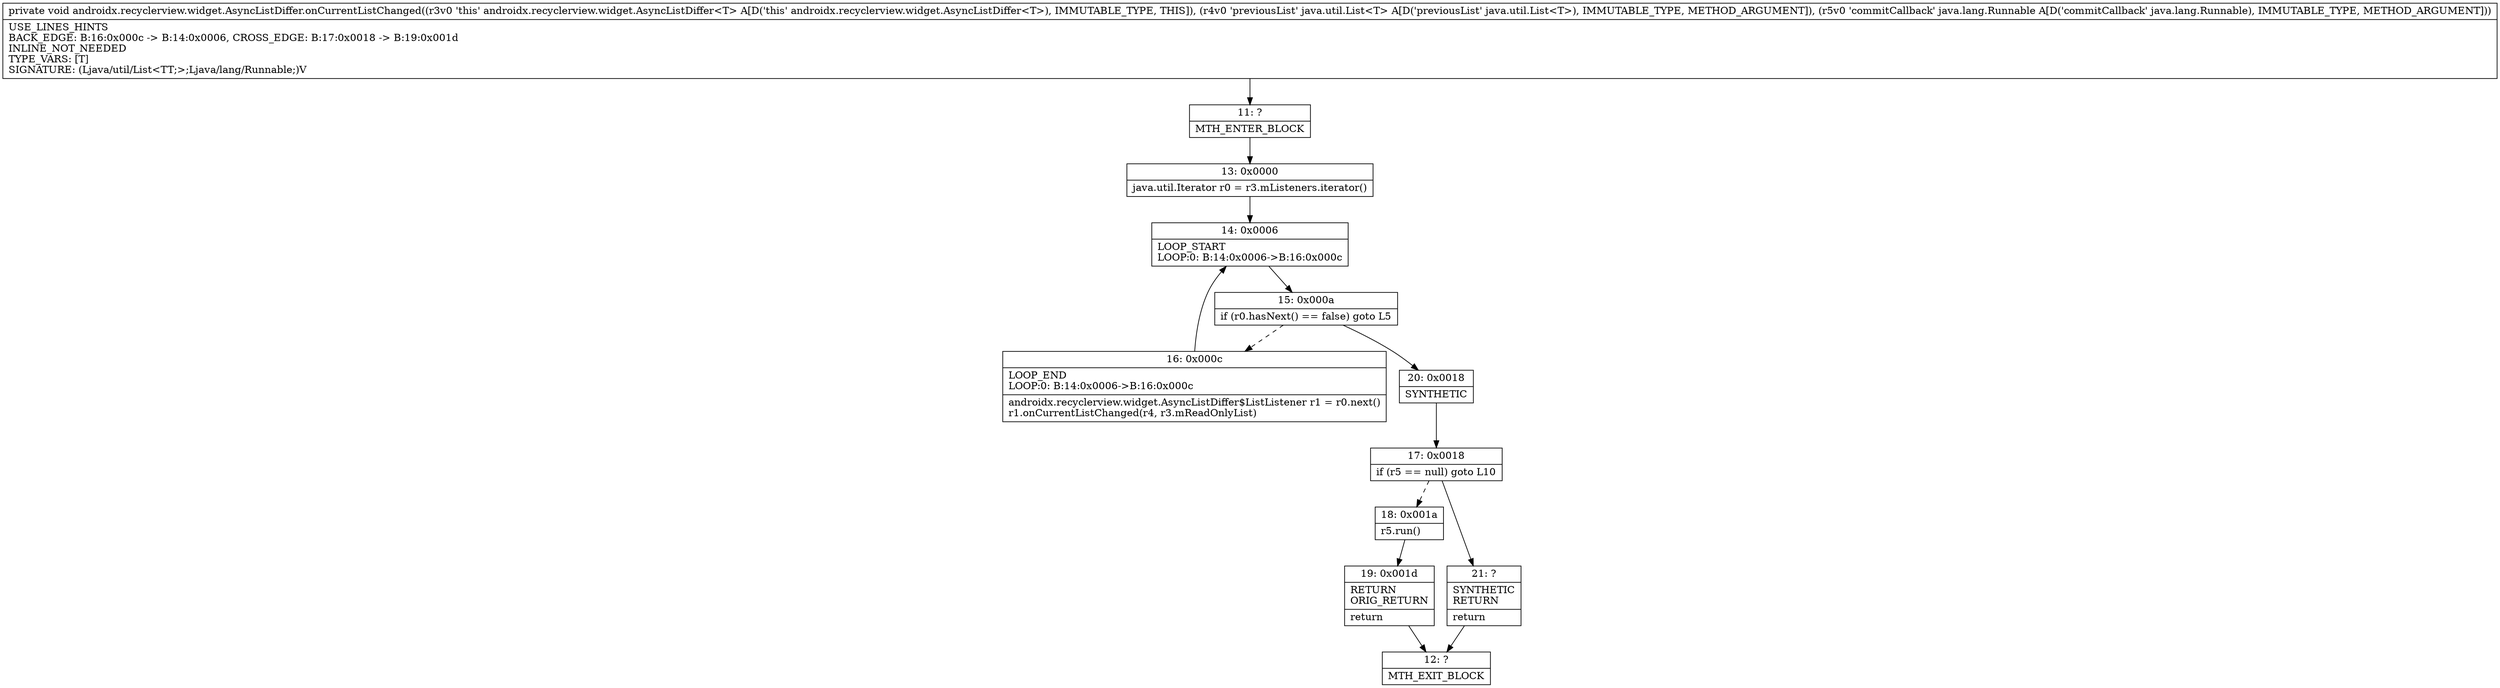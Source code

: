 digraph "CFG forandroidx.recyclerview.widget.AsyncListDiffer.onCurrentListChanged(Ljava\/util\/List;Ljava\/lang\/Runnable;)V" {
Node_11 [shape=record,label="{11\:\ ?|MTH_ENTER_BLOCK\l}"];
Node_13 [shape=record,label="{13\:\ 0x0000|java.util.Iterator r0 = r3.mListeners.iterator()\l}"];
Node_14 [shape=record,label="{14\:\ 0x0006|LOOP_START\lLOOP:0: B:14:0x0006\-\>B:16:0x000c\l}"];
Node_15 [shape=record,label="{15\:\ 0x000a|if (r0.hasNext() == false) goto L5\l}"];
Node_16 [shape=record,label="{16\:\ 0x000c|LOOP_END\lLOOP:0: B:14:0x0006\-\>B:16:0x000c\l|androidx.recyclerview.widget.AsyncListDiffer$ListListener r1 = r0.next()\lr1.onCurrentListChanged(r4, r3.mReadOnlyList)\l}"];
Node_20 [shape=record,label="{20\:\ 0x0018|SYNTHETIC\l}"];
Node_17 [shape=record,label="{17\:\ 0x0018|if (r5 == null) goto L10\l}"];
Node_18 [shape=record,label="{18\:\ 0x001a|r5.run()\l}"];
Node_19 [shape=record,label="{19\:\ 0x001d|RETURN\lORIG_RETURN\l|return\l}"];
Node_12 [shape=record,label="{12\:\ ?|MTH_EXIT_BLOCK\l}"];
Node_21 [shape=record,label="{21\:\ ?|SYNTHETIC\lRETURN\l|return\l}"];
MethodNode[shape=record,label="{private void androidx.recyclerview.widget.AsyncListDiffer.onCurrentListChanged((r3v0 'this' androidx.recyclerview.widget.AsyncListDiffer\<T\> A[D('this' androidx.recyclerview.widget.AsyncListDiffer\<T\>), IMMUTABLE_TYPE, THIS]), (r4v0 'previousList' java.util.List\<T\> A[D('previousList' java.util.List\<T\>), IMMUTABLE_TYPE, METHOD_ARGUMENT]), (r5v0 'commitCallback' java.lang.Runnable A[D('commitCallback' java.lang.Runnable), IMMUTABLE_TYPE, METHOD_ARGUMENT]))  | USE_LINES_HINTS\lBACK_EDGE: B:16:0x000c \-\> B:14:0x0006, CROSS_EDGE: B:17:0x0018 \-\> B:19:0x001d\lINLINE_NOT_NEEDED\lTYPE_VARS: [T]\lSIGNATURE: (Ljava\/util\/List\<TT;\>;Ljava\/lang\/Runnable;)V\l}"];
MethodNode -> Node_11;Node_11 -> Node_13;
Node_13 -> Node_14;
Node_14 -> Node_15;
Node_15 -> Node_16[style=dashed];
Node_15 -> Node_20;
Node_16 -> Node_14;
Node_20 -> Node_17;
Node_17 -> Node_18[style=dashed];
Node_17 -> Node_21;
Node_18 -> Node_19;
Node_19 -> Node_12;
Node_21 -> Node_12;
}

